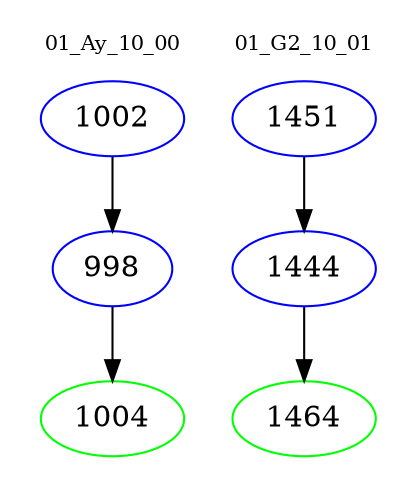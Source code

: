 digraph{
subgraph cluster_0 {
color = white
label = "01_Ay_10_00";
fontsize=10;
T0_1002 [label="1002", color="blue"]
T0_1002 -> T0_998 [color="black"]
T0_998 [label="998", color="blue"]
T0_998 -> T0_1004 [color="black"]
T0_1004 [label="1004", color="green"]
}
subgraph cluster_1 {
color = white
label = "01_G2_10_01";
fontsize=10;
T1_1451 [label="1451", color="blue"]
T1_1451 -> T1_1444 [color="black"]
T1_1444 [label="1444", color="blue"]
T1_1444 -> T1_1464 [color="black"]
T1_1464 [label="1464", color="green"]
}
}
